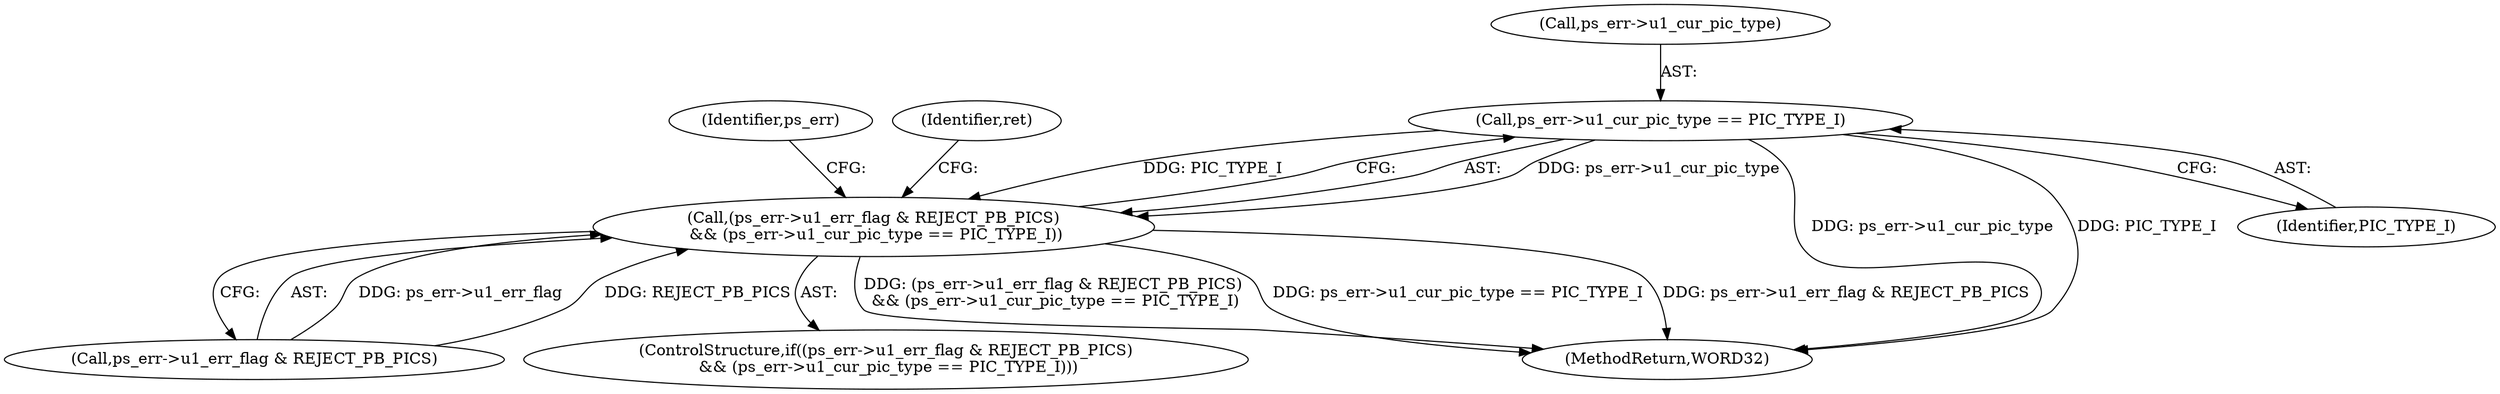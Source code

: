 digraph "0_Android_9a00f562a612d56e7b2b989d168647db900ba6cf_0@pointer" {
"1002555" [label="(Call,ps_err->u1_cur_pic_type == PIC_TYPE_I)"];
"1002549" [label="(Call,(ps_err->u1_err_flag & REJECT_PB_PICS)\n && (ps_err->u1_cur_pic_type == PIC_TYPE_I))"];
"1002549" [label="(Call,(ps_err->u1_err_flag & REJECT_PB_PICS)\n && (ps_err->u1_cur_pic_type == PIC_TYPE_I))"];
"1002556" [label="(Call,ps_err->u1_cur_pic_type)"];
"1002568" [label="(MethodReturn,WORD32)"];
"1002555" [label="(Call,ps_err->u1_cur_pic_type == PIC_TYPE_I)"];
"1002550" [label="(Call,ps_err->u1_err_flag & REJECT_PB_PICS)"];
"1002563" [label="(Identifier,ps_err)"];
"1002559" [label="(Identifier,PIC_TYPE_I)"];
"1002567" [label="(Identifier,ret)"];
"1002548" [label="(ControlStructure,if((ps_err->u1_err_flag & REJECT_PB_PICS)\n && (ps_err->u1_cur_pic_type == PIC_TYPE_I)))"];
"1002555" -> "1002549"  [label="AST: "];
"1002555" -> "1002559"  [label="CFG: "];
"1002556" -> "1002555"  [label="AST: "];
"1002559" -> "1002555"  [label="AST: "];
"1002549" -> "1002555"  [label="CFG: "];
"1002555" -> "1002568"  [label="DDG: ps_err->u1_cur_pic_type"];
"1002555" -> "1002568"  [label="DDG: PIC_TYPE_I"];
"1002555" -> "1002549"  [label="DDG: ps_err->u1_cur_pic_type"];
"1002555" -> "1002549"  [label="DDG: PIC_TYPE_I"];
"1002549" -> "1002548"  [label="AST: "];
"1002549" -> "1002550"  [label="CFG: "];
"1002550" -> "1002549"  [label="AST: "];
"1002563" -> "1002549"  [label="CFG: "];
"1002567" -> "1002549"  [label="CFG: "];
"1002549" -> "1002568"  [label="DDG: ps_err->u1_cur_pic_type == PIC_TYPE_I"];
"1002549" -> "1002568"  [label="DDG: ps_err->u1_err_flag & REJECT_PB_PICS"];
"1002549" -> "1002568"  [label="DDG: (ps_err->u1_err_flag & REJECT_PB_PICS)\n && (ps_err->u1_cur_pic_type == PIC_TYPE_I)"];
"1002550" -> "1002549"  [label="DDG: ps_err->u1_err_flag"];
"1002550" -> "1002549"  [label="DDG: REJECT_PB_PICS"];
}
